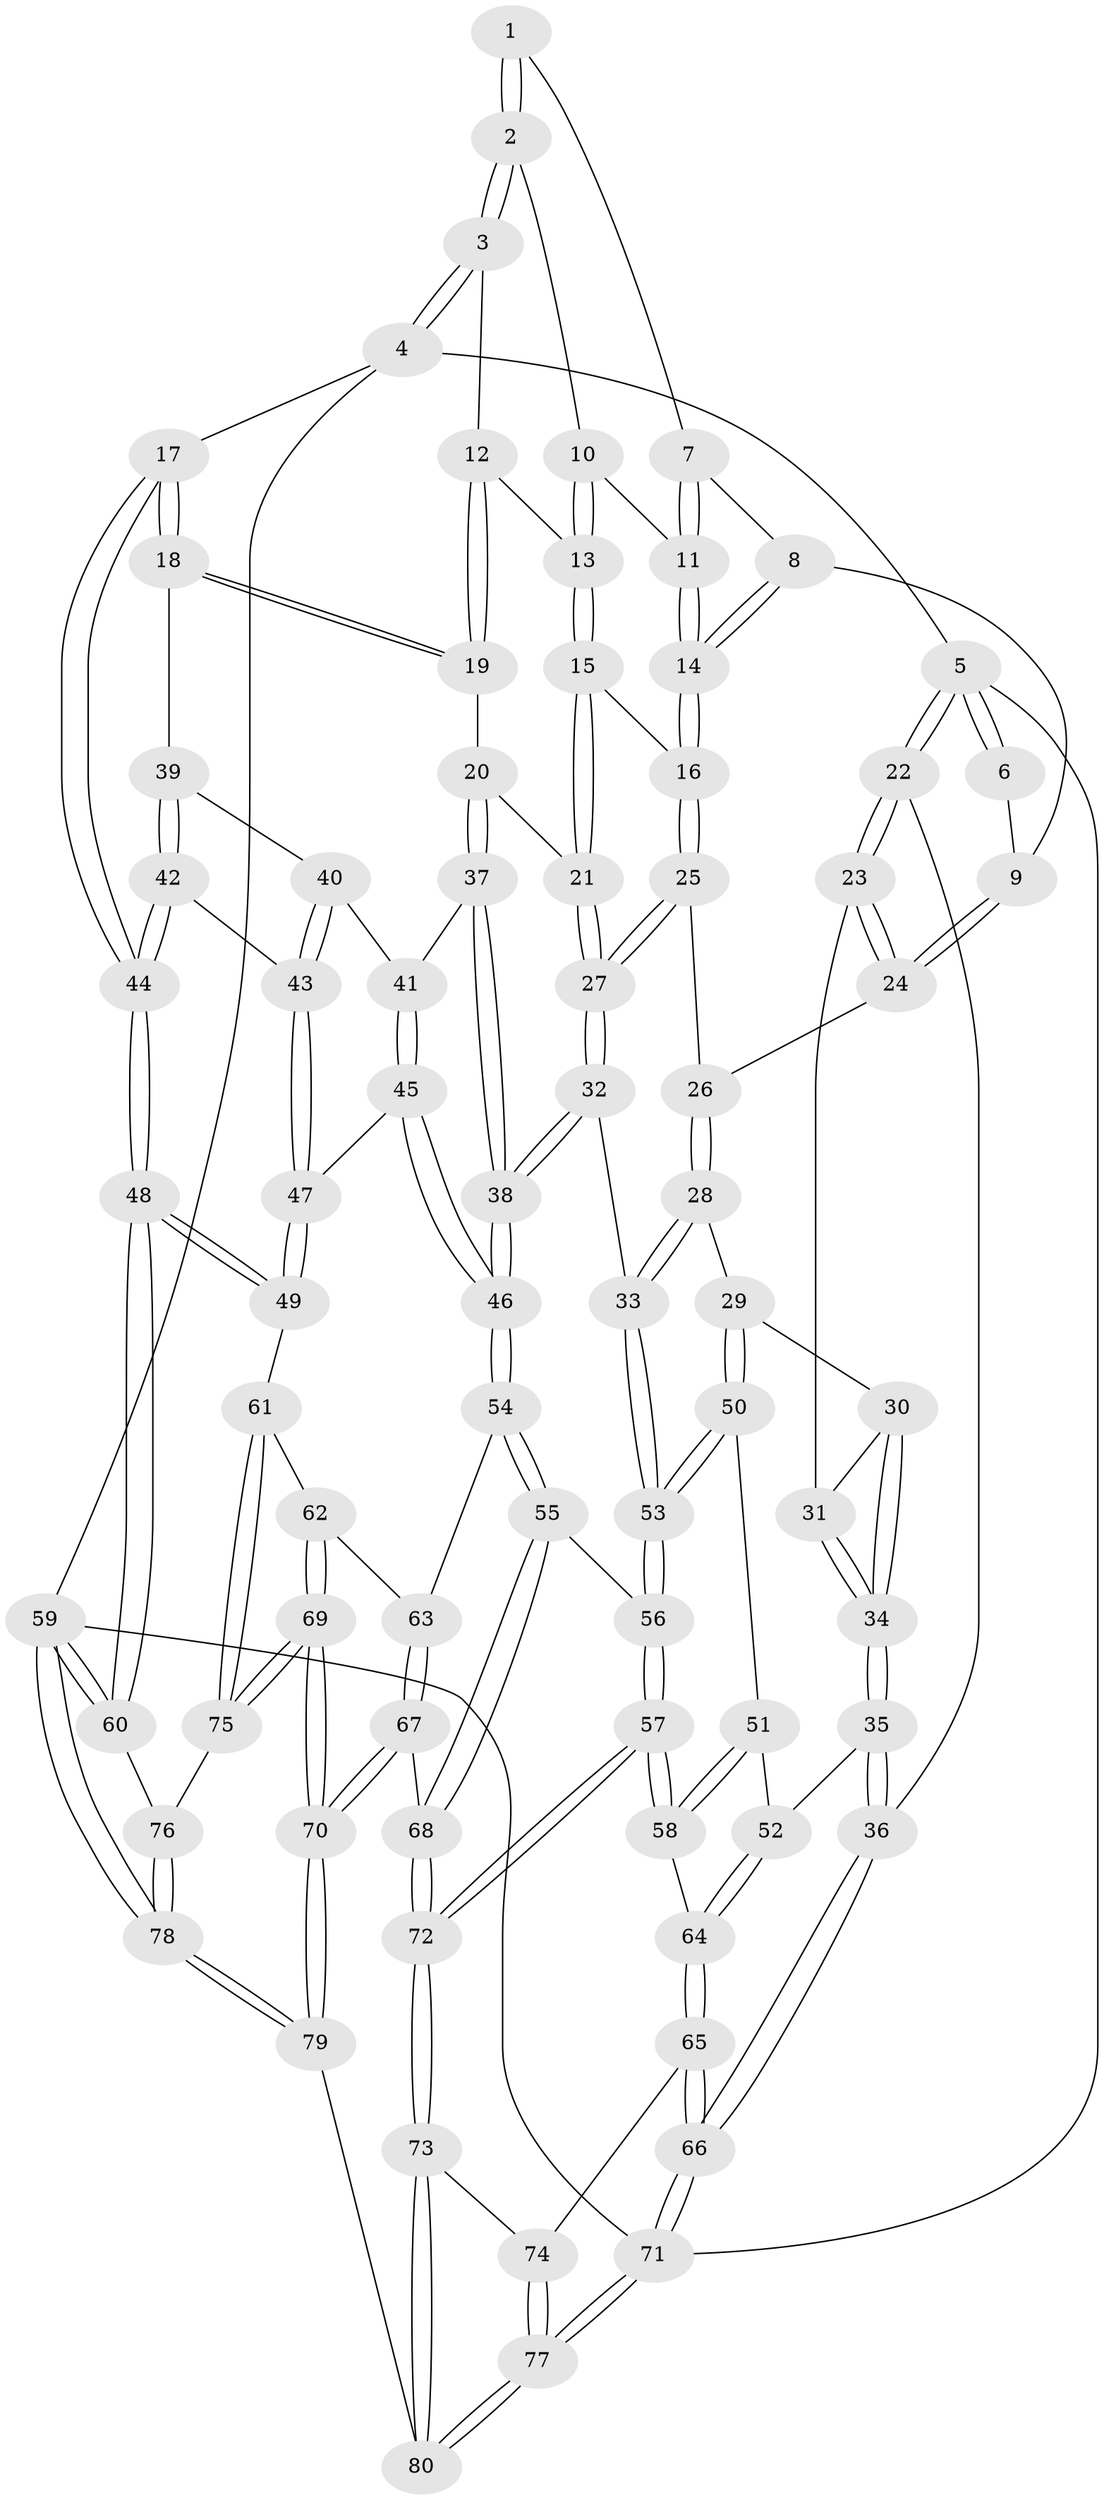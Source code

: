 // coarse degree distribution, {3: 0.32142857142857145, 2: 0.14285714285714285, 5: 0.25, 4: 0.2857142857142857}
// Generated by graph-tools (version 1.1) at 2025/54/03/04/25 22:54:11]
// undirected, 80 vertices, 197 edges
graph export_dot {
  node [color=gray90,style=filled];
  1 [pos="+0.5695952516312466+0"];
  2 [pos="+0.782113062622869+0"];
  3 [pos="+0.8256008475794667+0"];
  4 [pos="+1+0"];
  5 [pos="+0+0"];
  6 [pos="+0.2814304244454067+0"];
  7 [pos="+0.49851530202597755+0.0560989532590845"];
  8 [pos="+0.43112260550265874+0.13782405319980873"];
  9 [pos="+0.2496366589410545+0.13123994008900297"];
  10 [pos="+0.6662128530802508+0.06897774740384036"];
  11 [pos="+0.5472467135979522+0.169092792554589"];
  12 [pos="+0.8042838237622973+0.18044349791400136"];
  13 [pos="+0.6489297015696112+0.2303189975086945"];
  14 [pos="+0.5202292244923724+0.2337958999452897"];
  15 [pos="+0.6442954864965564+0.23882216374894663"];
  16 [pos="+0.5204005384415159+0.2348035239013352"];
  17 [pos="+1+0.28024199013403484"];
  18 [pos="+0.9843285226664453+0.3232394225316955"];
  19 [pos="+0.8215653735867029+0.26512141958280117"];
  20 [pos="+0.7538846167841733+0.32841711095665954"];
  21 [pos="+0.6761719659776161+0.2964756048535613"];
  22 [pos="+0+0.15047021682271944"];
  23 [pos="+0.12052636874014194+0.21808229636351897"];
  24 [pos="+0.23782176856846848+0.1544408442585158"];
  25 [pos="+0.4973677868196595+0.28034712606989937"];
  26 [pos="+0.3437313734694291+0.2838965659808627"];
  27 [pos="+0.5405024597870789+0.415780978120353"];
  28 [pos="+0.34020637609224597+0.3254113389231349"];
  29 [pos="+0.3002563854330512+0.44875697355814254"];
  30 [pos="+0.2494517088931879+0.42669760385587463"];
  31 [pos="+0.1296722851316633+0.27817402298615096"];
  32 [pos="+0.5385439833584184+0.45551516746143283"];
  33 [pos="+0.5349729197341487+0.4572990927827998"];
  34 [pos="+0.0748287599562692+0.4840112404563801"];
  35 [pos="+0.04294141715054445+0.5303211223659311"];
  36 [pos="+0+0.5579227499905645"];
  37 [pos="+0.7534910501734202+0.38259986437909227"];
  38 [pos="+0.5972784690940353+0.4840594422903404"];
  39 [pos="+0.9503027468756812+0.3604209094183524"];
  40 [pos="+0.8780498804184621+0.41039856934522934"];
  41 [pos="+0.8044230400899367+0.44080342417701535"];
  42 [pos="+0.9206685025730658+0.48795495514870624"];
  43 [pos="+0.9055373580607478+0.5028886389203259"];
  44 [pos="+1+0.47307184399141916"];
  45 [pos="+0.8089040033629843+0.5337677534968062"];
  46 [pos="+0.6854349849749161+0.6011200653822916"];
  47 [pos="+0.872501287566303+0.5570417785021727"];
  48 [pos="+1+0.6297336625871526"];
  49 [pos="+0.9737379268643431+0.6607849274302986"];
  50 [pos="+0.31561514952926883+0.48202680611721344"];
  51 [pos="+0.2800111834118349+0.5242552908336798"];
  52 [pos="+0.1582116434836379+0.5999337357061328"];
  53 [pos="+0.4402953413401425+0.5216347855124339"];
  54 [pos="+0.6838027179486895+0.6170594842806083"];
  55 [pos="+0.5051346179049874+0.7218293489069474"];
  56 [pos="+0.4391862542999558+0.6951967848535449"];
  57 [pos="+0.39013295260102876+0.7219365152745839"];
  58 [pos="+0.3266689621202161+0.7057369080224346"];
  59 [pos="+1+1"];
  60 [pos="+1+0.8881595159955108"];
  61 [pos="+0.9123419295501798+0.7182757821889465"];
  62 [pos="+0.7340706524020746+0.6679346074999005"];
  63 [pos="+0.6969781678021548+0.6411382416998471"];
  64 [pos="+0.1924276690623738+0.7128969917282023"];
  65 [pos="+0.13738432649533716+0.8138000577901605"];
  66 [pos="+0+0.8555888018038893"];
  67 [pos="+0.6505274185380684+0.9034320765619774"];
  68 [pos="+0.5864367701086217+0.8699772148092448"];
  69 [pos="+0.8067243535576949+0.9025738808483834"];
  70 [pos="+0.733845189743189+0.9902937059638334"];
  71 [pos="+0+1"];
  72 [pos="+0.33983309180124277+0.9509926302010747"];
  73 [pos="+0.3150450056527099+0.9811697775863479"];
  74 [pos="+0.18819242928073113+0.8710754331415695"];
  75 [pos="+0.8580084050623698+0.8607347792098432"];
  76 [pos="+0.9439073005491934+0.8780707803325419"];
  77 [pos="+0+1"];
  78 [pos="+1+1"];
  79 [pos="+0.7442325464890814+1"];
  80 [pos="+0.3147054969880567+1"];
  1 -- 2;
  1 -- 2;
  1 -- 7;
  2 -- 3;
  2 -- 3;
  2 -- 10;
  3 -- 4;
  3 -- 4;
  3 -- 12;
  4 -- 5;
  4 -- 17;
  4 -- 59;
  5 -- 6;
  5 -- 6;
  5 -- 22;
  5 -- 22;
  5 -- 71;
  6 -- 9;
  7 -- 8;
  7 -- 11;
  7 -- 11;
  8 -- 9;
  8 -- 14;
  8 -- 14;
  9 -- 24;
  9 -- 24;
  10 -- 11;
  10 -- 13;
  10 -- 13;
  11 -- 14;
  11 -- 14;
  12 -- 13;
  12 -- 19;
  12 -- 19;
  13 -- 15;
  13 -- 15;
  14 -- 16;
  14 -- 16;
  15 -- 16;
  15 -- 21;
  15 -- 21;
  16 -- 25;
  16 -- 25;
  17 -- 18;
  17 -- 18;
  17 -- 44;
  17 -- 44;
  18 -- 19;
  18 -- 19;
  18 -- 39;
  19 -- 20;
  20 -- 21;
  20 -- 37;
  20 -- 37;
  21 -- 27;
  21 -- 27;
  22 -- 23;
  22 -- 23;
  22 -- 36;
  23 -- 24;
  23 -- 24;
  23 -- 31;
  24 -- 26;
  25 -- 26;
  25 -- 27;
  25 -- 27;
  26 -- 28;
  26 -- 28;
  27 -- 32;
  27 -- 32;
  28 -- 29;
  28 -- 33;
  28 -- 33;
  29 -- 30;
  29 -- 50;
  29 -- 50;
  30 -- 31;
  30 -- 34;
  30 -- 34;
  31 -- 34;
  31 -- 34;
  32 -- 33;
  32 -- 38;
  32 -- 38;
  33 -- 53;
  33 -- 53;
  34 -- 35;
  34 -- 35;
  35 -- 36;
  35 -- 36;
  35 -- 52;
  36 -- 66;
  36 -- 66;
  37 -- 38;
  37 -- 38;
  37 -- 41;
  38 -- 46;
  38 -- 46;
  39 -- 40;
  39 -- 42;
  39 -- 42;
  40 -- 41;
  40 -- 43;
  40 -- 43;
  41 -- 45;
  41 -- 45;
  42 -- 43;
  42 -- 44;
  42 -- 44;
  43 -- 47;
  43 -- 47;
  44 -- 48;
  44 -- 48;
  45 -- 46;
  45 -- 46;
  45 -- 47;
  46 -- 54;
  46 -- 54;
  47 -- 49;
  47 -- 49;
  48 -- 49;
  48 -- 49;
  48 -- 60;
  48 -- 60;
  49 -- 61;
  50 -- 51;
  50 -- 53;
  50 -- 53;
  51 -- 52;
  51 -- 58;
  51 -- 58;
  52 -- 64;
  52 -- 64;
  53 -- 56;
  53 -- 56;
  54 -- 55;
  54 -- 55;
  54 -- 63;
  55 -- 56;
  55 -- 68;
  55 -- 68;
  56 -- 57;
  56 -- 57;
  57 -- 58;
  57 -- 58;
  57 -- 72;
  57 -- 72;
  58 -- 64;
  59 -- 60;
  59 -- 60;
  59 -- 78;
  59 -- 78;
  59 -- 71;
  60 -- 76;
  61 -- 62;
  61 -- 75;
  61 -- 75;
  62 -- 63;
  62 -- 69;
  62 -- 69;
  63 -- 67;
  63 -- 67;
  64 -- 65;
  64 -- 65;
  65 -- 66;
  65 -- 66;
  65 -- 74;
  66 -- 71;
  66 -- 71;
  67 -- 68;
  67 -- 70;
  67 -- 70;
  68 -- 72;
  68 -- 72;
  69 -- 70;
  69 -- 70;
  69 -- 75;
  69 -- 75;
  70 -- 79;
  70 -- 79;
  71 -- 77;
  71 -- 77;
  72 -- 73;
  72 -- 73;
  73 -- 74;
  73 -- 80;
  73 -- 80;
  74 -- 77;
  74 -- 77;
  75 -- 76;
  76 -- 78;
  76 -- 78;
  77 -- 80;
  77 -- 80;
  78 -- 79;
  78 -- 79;
  79 -- 80;
}
